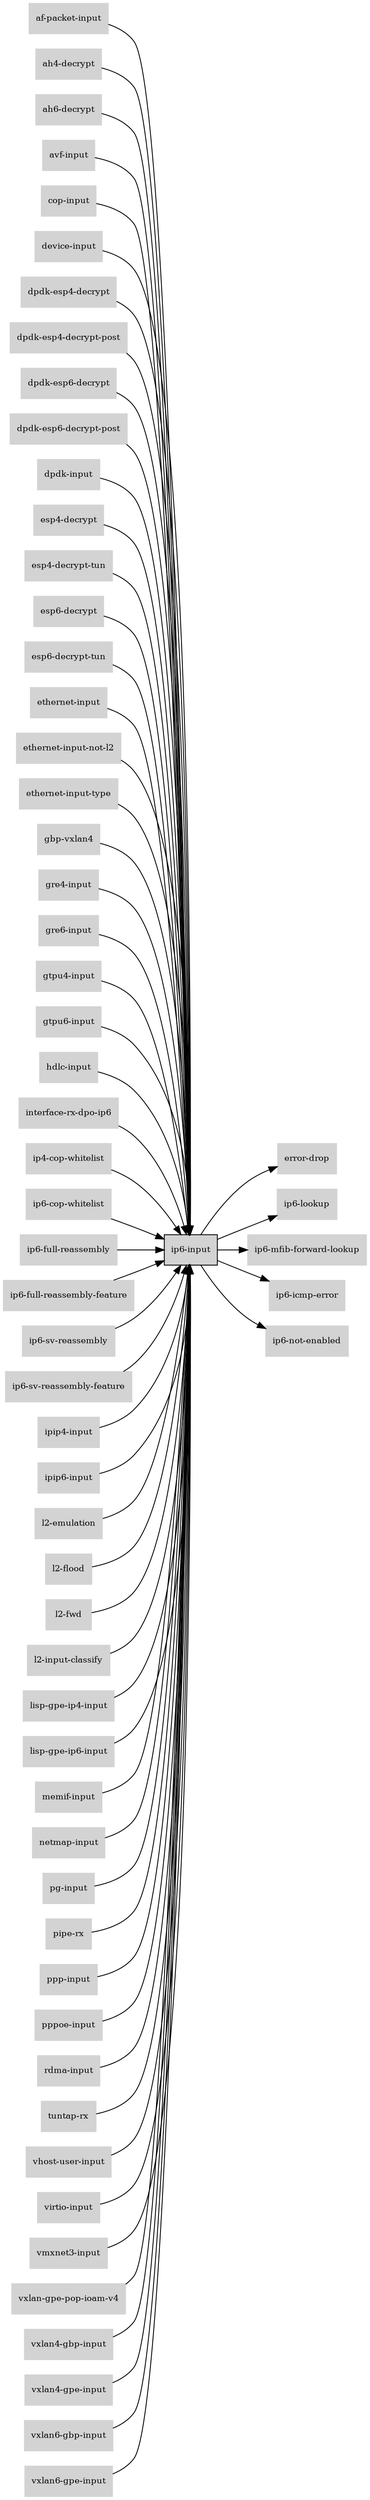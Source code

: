digraph "ip6_input_subgraph" {
  rankdir=LR;
  node [shape=box, style=filled, fontsize=10, color=lightgray, fontcolor=black, fillcolor=lightgray];
  "ip6-input" [color=black, fontcolor=black, fillcolor=lightgray];
  edge [fontsize=8];
  "af-packet-input" -> "ip6-input";
  "ah4-decrypt" -> "ip6-input";
  "ah6-decrypt" -> "ip6-input";
  "avf-input" -> "ip6-input";
  "cop-input" -> "ip6-input";
  "device-input" -> "ip6-input";
  "dpdk-esp4-decrypt" -> "ip6-input";
  "dpdk-esp4-decrypt-post" -> "ip6-input";
  "dpdk-esp6-decrypt" -> "ip6-input";
  "dpdk-esp6-decrypt-post" -> "ip6-input";
  "dpdk-input" -> "ip6-input";
  "esp4-decrypt" -> "ip6-input";
  "esp4-decrypt-tun" -> "ip6-input";
  "esp6-decrypt" -> "ip6-input";
  "esp6-decrypt-tun" -> "ip6-input";
  "ethernet-input" -> "ip6-input";
  "ethernet-input-not-l2" -> "ip6-input";
  "ethernet-input-type" -> "ip6-input";
  "gbp-vxlan4" -> "ip6-input";
  "gre4-input" -> "ip6-input";
  "gre6-input" -> "ip6-input";
  "gtpu4-input" -> "ip6-input";
  "gtpu6-input" -> "ip6-input";
  "hdlc-input" -> "ip6-input";
  "interface-rx-dpo-ip6" -> "ip6-input";
  "ip4-cop-whitelist" -> "ip6-input";
  "ip6-cop-whitelist" -> "ip6-input";
  "ip6-full-reassembly" -> "ip6-input";
  "ip6-full-reassembly-feature" -> "ip6-input";
  "ip6-input" -> "error-drop";
  "ip6-input" -> "ip6-lookup";
  "ip6-input" -> "ip6-mfib-forward-lookup";
  "ip6-input" -> "ip6-icmp-error";
  "ip6-input" -> "ip6-not-enabled";
  "ip6-sv-reassembly" -> "ip6-input";
  "ip6-sv-reassembly-feature" -> "ip6-input";
  "ipip4-input" -> "ip6-input";
  "ipip6-input" -> "ip6-input";
  "l2-emulation" -> "ip6-input";
  "l2-flood" -> "ip6-input";
  "l2-fwd" -> "ip6-input";
  "l2-input-classify" -> "ip6-input";
  "lisp-gpe-ip4-input" -> "ip6-input";
  "lisp-gpe-ip6-input" -> "ip6-input";
  "memif-input" -> "ip6-input";
  "netmap-input" -> "ip6-input";
  "pg-input" -> "ip6-input";
  "pipe-rx" -> "ip6-input";
  "ppp-input" -> "ip6-input";
  "pppoe-input" -> "ip6-input";
  "rdma-input" -> "ip6-input";
  "tuntap-rx" -> "ip6-input";
  "vhost-user-input" -> "ip6-input";
  "virtio-input" -> "ip6-input";
  "vmxnet3-input" -> "ip6-input";
  "vxlan-gpe-pop-ioam-v4" -> "ip6-input";
  "vxlan4-gbp-input" -> "ip6-input";
  "vxlan4-gpe-input" -> "ip6-input";
  "vxlan6-gbp-input" -> "ip6-input";
  "vxlan6-gpe-input" -> "ip6-input";
}
